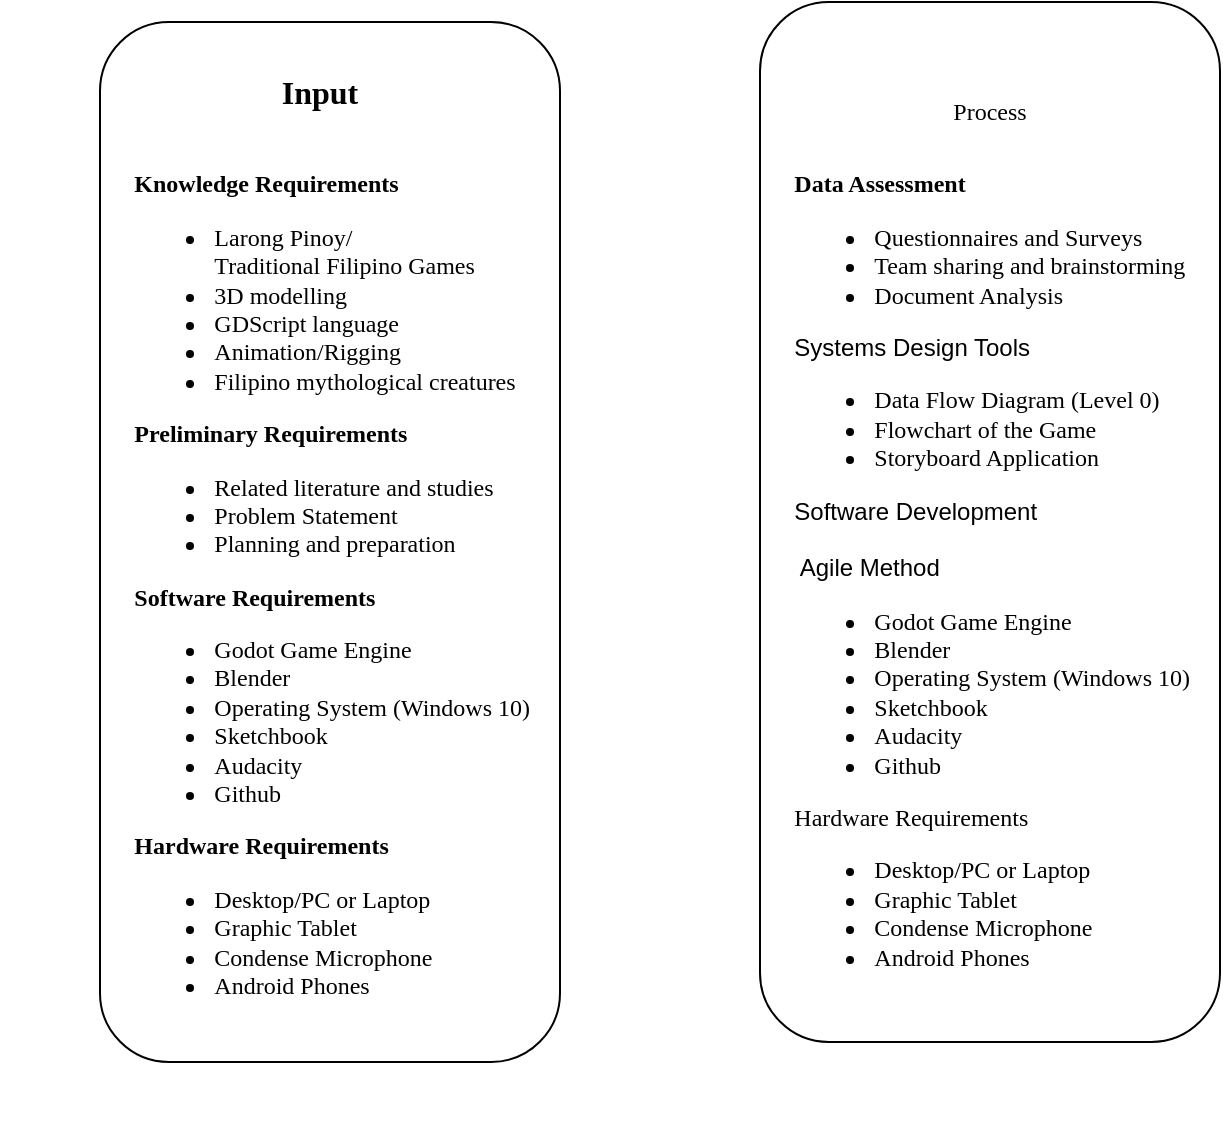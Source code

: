 <mxfile version="15.8.2" type="github">
  <diagram id="QmYOwocnGmAPkuGU-ptp" name="Page-1">
    <mxGraphModel dx="1907" dy="536" grid="1" gridSize="10" guides="1" tooltips="1" connect="1" arrows="1" fold="1" page="1" pageScale="1" pageWidth="850" pageHeight="1100" math="0" shadow="0">
      <root>
        <mxCell id="0" />
        <mxCell id="1" parent="0" />
        <mxCell id="ryCOZ5H8IaBR-WfB70Ji-6" value="" style="rounded=1;whiteSpace=wrap;html=1;align=center;" vertex="1" parent="1">
          <mxGeometry x="20" y="370" width="230" height="520" as="geometry" />
        </mxCell>
        <mxCell id="ryCOZ5H8IaBR-WfB70Ji-7" value="&lt;div align=&quot;justify&quot;&gt;&lt;font face=&quot;Times New Roman&quot;&gt;&lt;br&gt;&lt;/font&gt;&lt;/div&gt;&lt;div align=&quot;justify&quot;&gt;&lt;div&gt;&lt;b&gt;&lt;font style=&quot;font-size: 12px&quot; face=&quot;Times New Roman&quot;&gt;Knowledge Requirements&lt;/font&gt;&lt;/b&gt;&lt;/div&gt;&lt;div&gt;&lt;ul&gt;&lt;li&gt;&lt;div&gt;&lt;font face=&quot;Times New Roman&quot;&gt;&lt;span&gt;Larong Pinoy/&lt;br&gt;&lt;/span&gt;&lt;/font&gt;&lt;/div&gt;&lt;font face=&quot;Times New Roman&quot;&gt;Traditional Filipino Games&lt;/font&gt;&lt;/li&gt;&lt;li&gt;&lt;font face=&quot;Times New Roman&quot;&gt;3D modelling&lt;/font&gt;&lt;/li&gt;&lt;li&gt;&lt;font face=&quot;Times New Roman&quot;&gt;GDScript language&lt;br&gt;&lt;/font&gt;&lt;/li&gt;&lt;li&gt;&lt;div&gt;&lt;font face=&quot;Times New Roman&quot;&gt;Animation/Rigging&lt;/font&gt;&lt;/div&gt;&lt;/li&gt;&lt;li&gt;&lt;font face=&quot;Times New Roman&quot;&gt;Filipino mythological creatures&lt;/font&gt;&lt;/li&gt;&lt;/ul&gt;&lt;div&gt;&lt;b&gt;&lt;font face=&quot;Times New Roman&quot;&gt;Preliminary Requirements&lt;/font&gt;&lt;/b&gt;&lt;/div&gt;&lt;div&gt;&lt;ul&gt;&lt;li&gt;&lt;font face=&quot;Times New Roman&quot;&gt;Related literature and studies&lt;br&gt;&lt;/font&gt;&lt;/li&gt;&lt;li&gt;&lt;font face=&quot;Times New Roman&quot;&gt;Problem Statement&lt;br&gt;&lt;/font&gt;&lt;/li&gt;&lt;li&gt;&lt;font face=&quot;Times New Roman&quot;&gt;Planning and preparation&lt;/font&gt;&lt;/li&gt;&lt;/ul&gt;&lt;div&gt;&lt;b&gt;&lt;font face=&quot;Times New Roman&quot;&gt;Software Requirements&lt;/font&gt;&lt;/b&gt;&lt;/div&gt;&lt;div&gt;&lt;ul&gt;&lt;li&gt;&lt;font face=&quot;Times New Roman&quot;&gt;Godot Game Engine&lt;/font&gt;&lt;/li&gt;&lt;li&gt;&lt;font face=&quot;Times New Roman&quot;&gt;Blender&lt;/font&gt;&lt;/li&gt;&lt;li&gt;&lt;font face=&quot;Times New Roman&quot;&gt;Operating System (Windows 10)&lt;/font&gt;&lt;/li&gt;&lt;li&gt;&lt;font face=&quot;Times New Roman&quot;&gt;Sketchbook&lt;/font&gt;&lt;/li&gt;&lt;li&gt;&lt;font face=&quot;Times New Roman&quot;&gt;Audacity&lt;/font&gt;&lt;/li&gt;&lt;li&gt;&lt;font face=&quot;Times New Roman&quot;&gt;Github&lt;/font&gt;&lt;/li&gt;&lt;/ul&gt;&lt;div&gt;&lt;b&gt;&lt;font face=&quot;Times New Roman&quot;&gt;Hardware Requirements&lt;/font&gt;&lt;/b&gt;&lt;/div&gt;&lt;div&gt;&lt;ul&gt;&lt;li&gt;&lt;font face=&quot;Times New Roman&quot;&gt;Desktop/PC or Laptop&lt;/font&gt;&lt;/li&gt;&lt;li&gt;&lt;font face=&quot;Times New Roman&quot;&gt;Graphic Tablet&lt;/font&gt;&lt;/li&gt;&lt;li&gt;&lt;font face=&quot;Times New Roman&quot;&gt;Condense Microphone&lt;/font&gt;&lt;/li&gt;&lt;li&gt;&lt;font face=&quot;Times New Roman&quot;&gt;Android Phones&lt;br&gt;&lt;/font&gt;&lt;/li&gt;&lt;/ul&gt;&lt;/div&gt;&lt;/div&gt;&lt;/div&gt;&lt;/div&gt;&lt;/div&gt;" style="text;html=1;strokeColor=none;fillColor=none;spacing=5;spacingTop=-20;whiteSpace=wrap;overflow=hidden;rounded=0;align=right;" vertex="1" parent="1">
          <mxGeometry x="-30" y="440" width="270" height="490" as="geometry" />
        </mxCell>
        <mxCell id="ryCOZ5H8IaBR-WfB70Ji-8" value="&lt;font style=&quot;font-size: 16px&quot;&gt;&lt;b&gt;Input&lt;/b&gt;&lt;/font&gt;" style="text;html=1;strokeColor=none;fillColor=none;align=center;verticalAlign=middle;whiteSpace=wrap;rounded=0;fontFamily=Times New Roman;fontSize=12;" vertex="1" parent="1">
          <mxGeometry x="100" y="390" width="60" height="30" as="geometry" />
        </mxCell>
        <mxCell id="ryCOZ5H8IaBR-WfB70Ji-9" value="" style="rounded=1;whiteSpace=wrap;html=1;align=center;" vertex="1" parent="1">
          <mxGeometry x="350" y="360" width="230" height="520" as="geometry" />
        </mxCell>
        <mxCell id="ryCOZ5H8IaBR-WfB70Ji-10" value="Process" style="text;html=1;strokeColor=none;fillColor=none;align=center;verticalAlign=middle;whiteSpace=wrap;rounded=0;fontFamily=Times New Roman;fontSize=12;" vertex="1" parent="1">
          <mxGeometry x="435" y="400" width="60" height="30" as="geometry" />
        </mxCell>
        <mxCell id="ryCOZ5H8IaBR-WfB70Ji-11" value="&lt;div align=&quot;justify&quot;&gt;&lt;font face=&quot;Times New Roman&quot;&gt;&lt;br&gt;&lt;/font&gt;&lt;/div&gt;&lt;div align=&quot;justify&quot;&gt;&lt;div&gt;&lt;font style=&quot;font-size: 12px&quot; face=&quot;Times New Roman&quot;&gt;&lt;b&gt;Data Assessment&lt;/b&gt;&lt;br&gt;&lt;/font&gt;&lt;/div&gt;&lt;div&gt;&lt;ul&gt;&lt;li&gt;&lt;font face=&quot;Times New Roman&quot;&gt;Questionnaires and Surveys&lt;/font&gt;&lt;/li&gt;&lt;li&gt;&lt;font face=&quot;Times New Roman&quot;&gt;Team sharing and brainstorming&lt;/font&gt;&lt;/li&gt;&lt;li&gt;&lt;font face=&quot;Times New Roman&quot;&gt;Document Analysis&lt;br&gt;&lt;/font&gt;&lt;/li&gt;&lt;/ul&gt;Systems Design Tools&lt;br&gt;&lt;div&gt;&lt;ul&gt;&lt;li&gt;&lt;font face=&quot;Times New Roman&quot;&gt;Data Flow Diagram (Level 0)&lt;br&gt;&lt;/font&gt;&lt;/li&gt;&lt;li&gt;&lt;font face=&quot;Times New Roman&quot;&gt;Flowchart of the Game&lt;br&gt;&lt;/font&gt;&lt;/li&gt;&lt;li&gt;&lt;font face=&quot;Times New Roman&quot;&gt;Storyboard Application&lt;br&gt;&lt;/font&gt;&lt;/li&gt;&lt;/ul&gt;&lt;div&gt;Software Development&lt;/div&gt;&lt;div&gt;&lt;br&gt;&lt;/div&gt;&lt;div&gt;&lt;span style=&quot;white-space: pre&quot;&gt;	&lt;/span&gt;Agile Method&lt;br&gt;&lt;/div&gt;&lt;div&gt;&lt;ul&gt;&lt;li&gt;&lt;font face=&quot;Times New Roman&quot;&gt;Godot Game Engine&lt;/font&gt;&lt;/li&gt;&lt;li&gt;&lt;font face=&quot;Times New Roman&quot;&gt;Blender&lt;/font&gt;&lt;/li&gt;&lt;li&gt;&lt;font face=&quot;Times New Roman&quot;&gt;Operating System (Windows 10)&lt;/font&gt;&lt;/li&gt;&lt;li&gt;&lt;font face=&quot;Times New Roman&quot;&gt;Sketchbook&lt;/font&gt;&lt;/li&gt;&lt;li&gt;&lt;font face=&quot;Times New Roman&quot;&gt;Audacity&lt;/font&gt;&lt;/li&gt;&lt;li&gt;&lt;font face=&quot;Times New Roman&quot;&gt;Github&lt;/font&gt;&lt;/li&gt;&lt;/ul&gt;&lt;div&gt;&lt;font face=&quot;Times New Roman&quot;&gt;Hardware Requirements&lt;/font&gt;&lt;/div&gt;&lt;div&gt;&lt;ul&gt;&lt;li&gt;&lt;font face=&quot;Times New Roman&quot;&gt;Desktop/PC or Laptop&lt;/font&gt;&lt;/li&gt;&lt;li&gt;&lt;font face=&quot;Times New Roman&quot;&gt;Graphic Tablet&lt;/font&gt;&lt;/li&gt;&lt;li&gt;&lt;font face=&quot;Times New Roman&quot;&gt;Condense Microphone&lt;/font&gt;&lt;/li&gt;&lt;li&gt;&lt;font face=&quot;Times New Roman&quot;&gt;Android Phones&lt;br&gt;&lt;/font&gt;&lt;/li&gt;&lt;/ul&gt;&lt;/div&gt;&lt;/div&gt;&lt;/div&gt;&lt;/div&gt;&lt;/div&gt;" style="text;html=1;strokeColor=none;fillColor=none;spacing=5;spacingTop=-20;whiteSpace=wrap;overflow=hidden;rounded=0;align=right;" vertex="1" parent="1">
          <mxGeometry x="300" y="440" width="270" height="490" as="geometry" />
        </mxCell>
      </root>
    </mxGraphModel>
  </diagram>
</mxfile>
